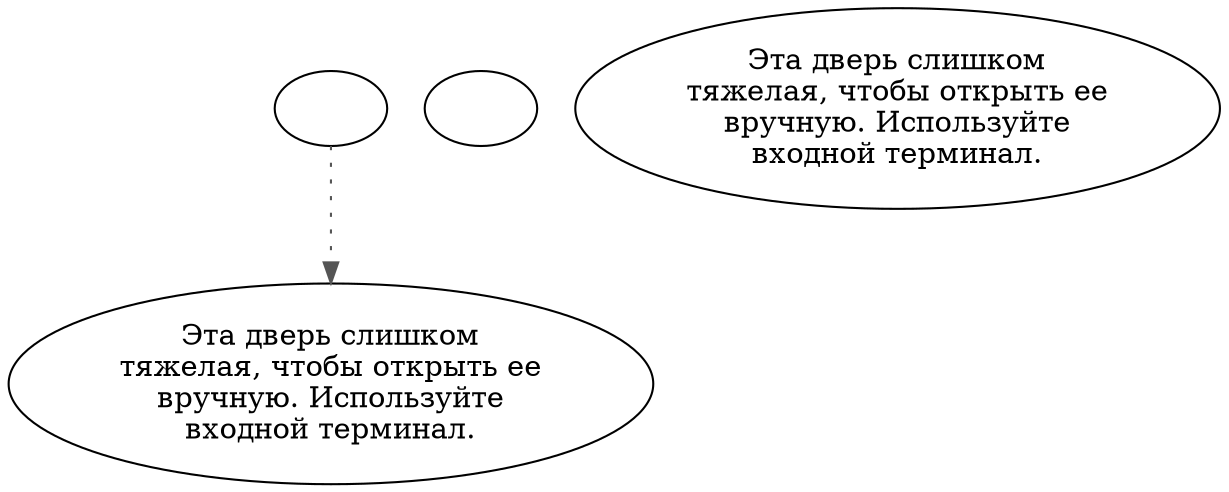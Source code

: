 digraph v13door {
  "start" [style=filled       fillcolor="#FFFFFF"       color="#000000"]
  "start" -> "description_p_proc" [style=dotted color="#555555"]
  "start" [label=""]
  "description_p_proc" [style=filled       fillcolor="#FFFFFF"       color="#000000"]
  "description_p_proc" [label="Эта дверь слишком\nтяжелая, чтобы открыть ее\nвручную. Используйте\nвходной терминал."]
  "map_enter_p_proc" [style=filled       fillcolor="#FFFFFF"       color="#000000"]
  "map_enter_p_proc" [label=""]
  "use_p_proc" [style=filled       fillcolor="#FFFFFF"       color="#000000"]
  "use_p_proc" [label="Эта дверь слишком\nтяжелая, чтобы открыть ее\nвручную. Используйте\nвходной терминал."]
}